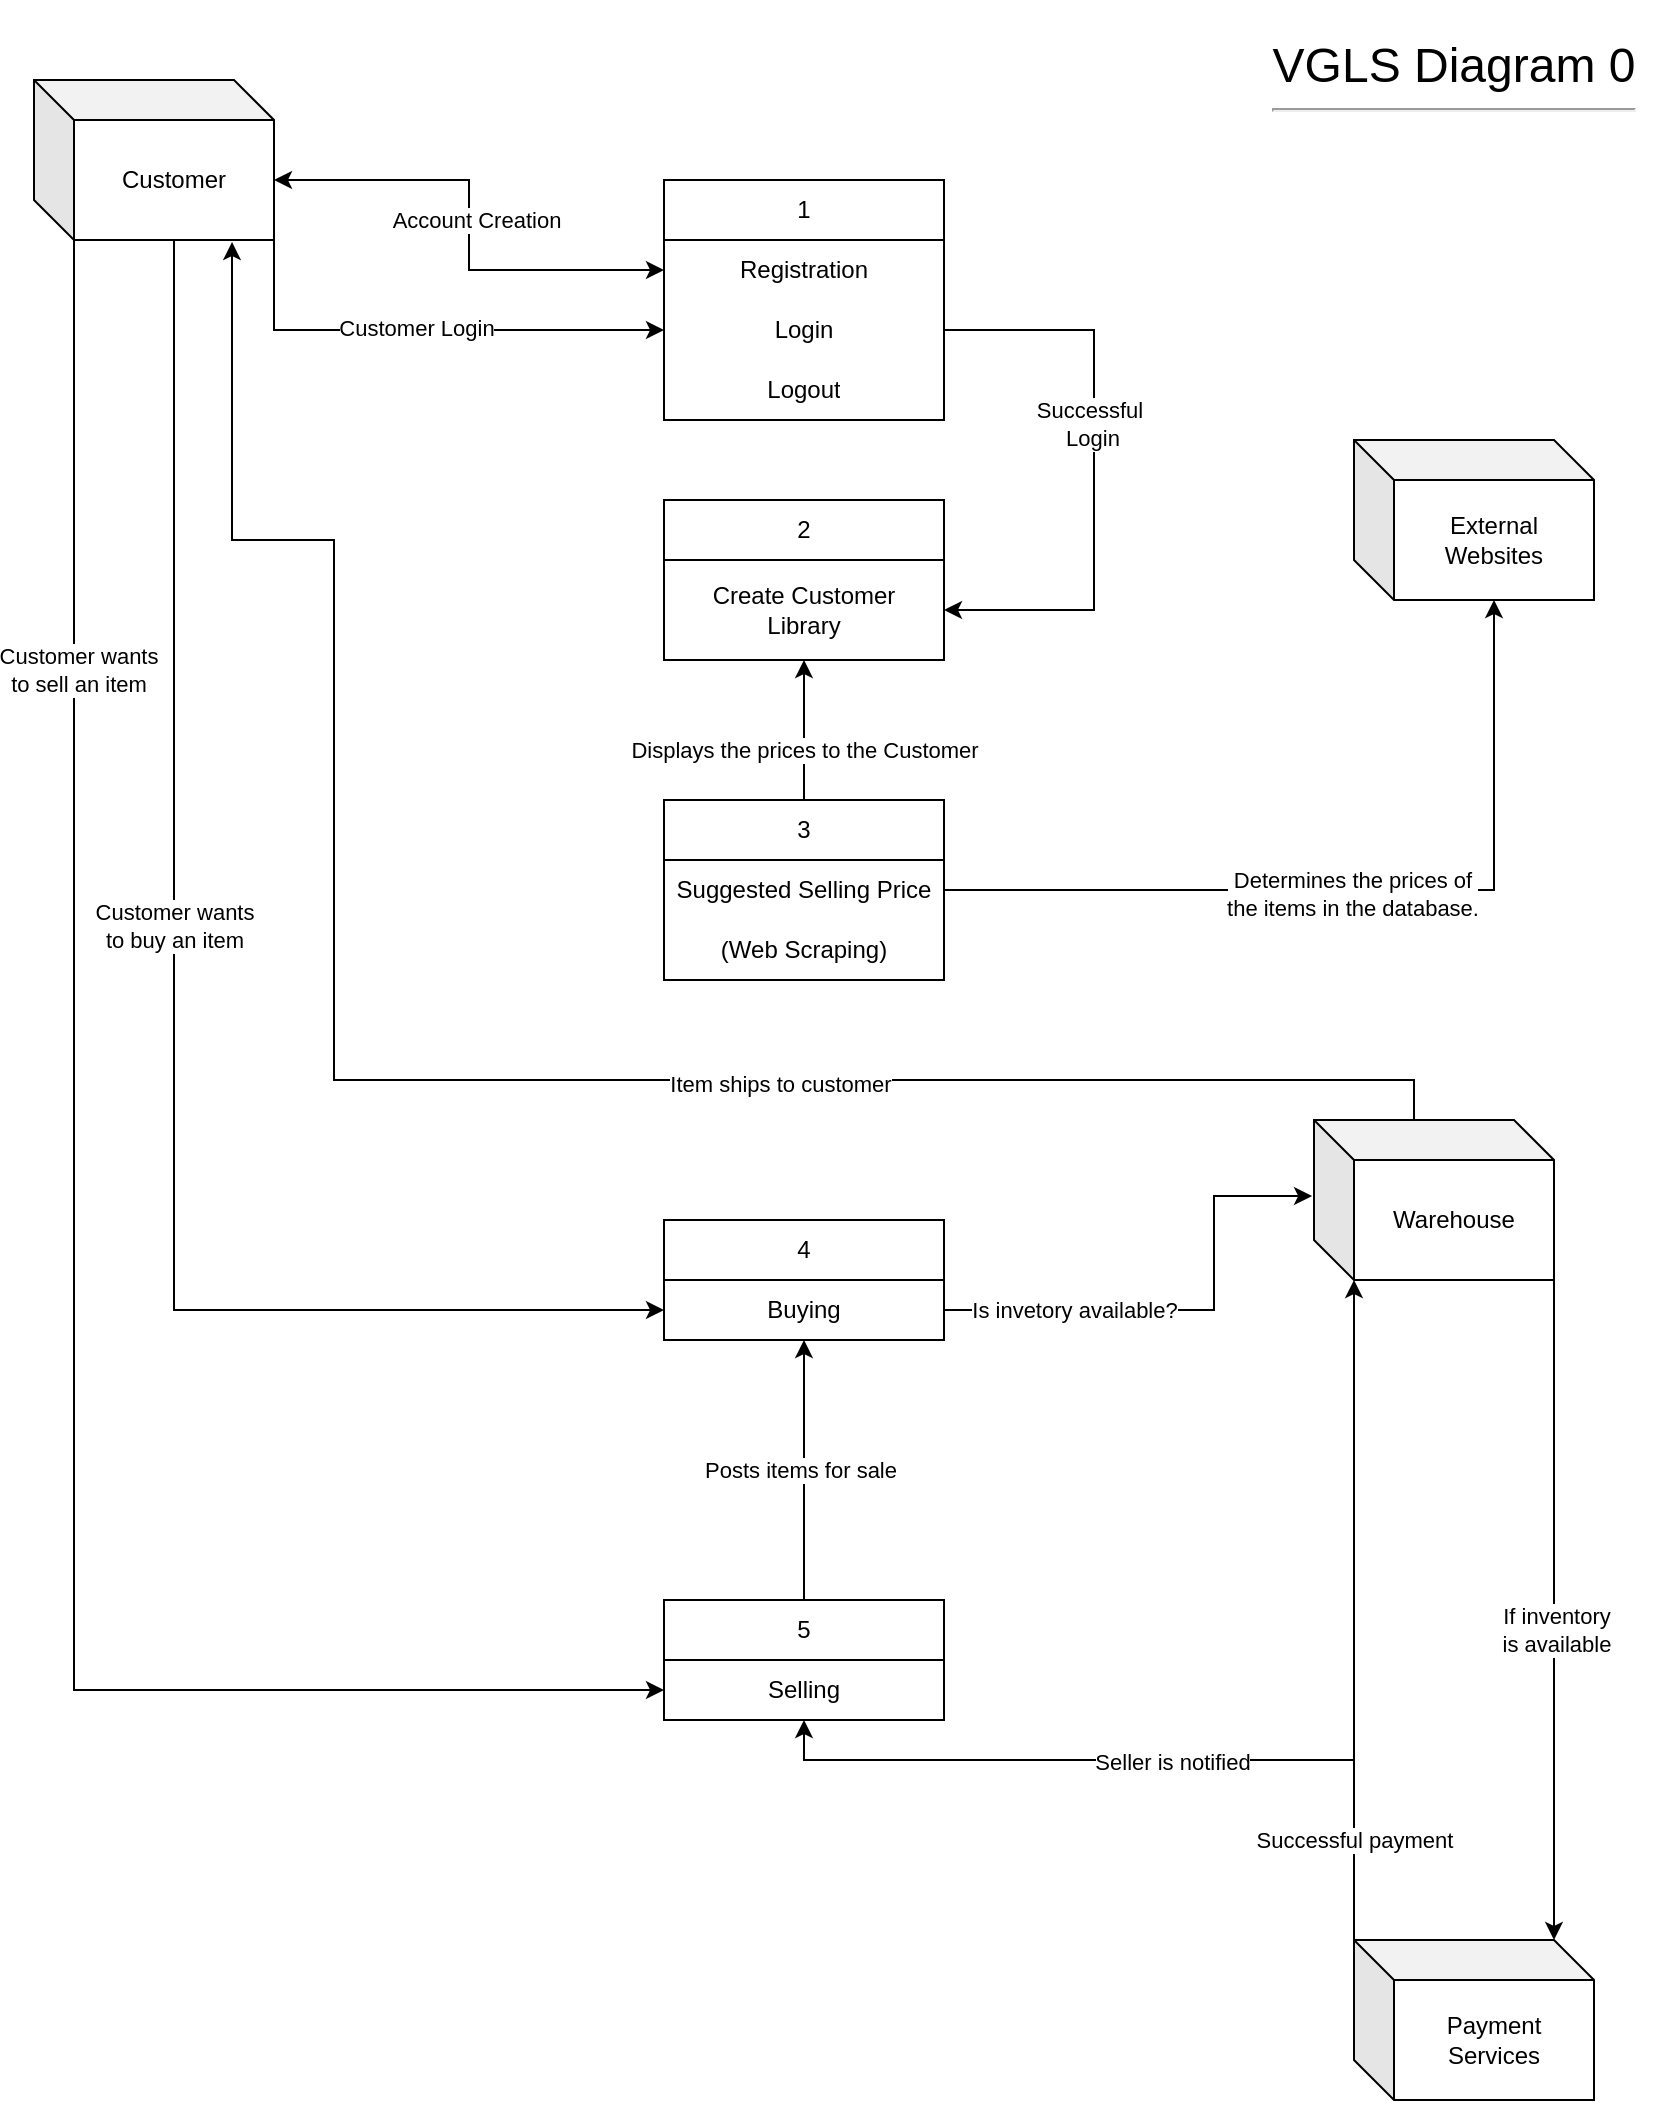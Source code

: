 <mxfile version="23.1.5" type="device">
  <diagram name="Page-1" id="SIQ5RNsjVfq7GVk-LyEg">
    <mxGraphModel dx="1050" dy="717" grid="1" gridSize="10" guides="1" tooltips="1" connect="1" arrows="1" fold="1" page="1" pageScale="1" pageWidth="850" pageHeight="1100" math="0" shadow="0">
      <root>
        <mxCell id="0" />
        <mxCell id="1" parent="0" />
        <mxCell id="G5ltIHc3AZ_b1CdJesKP-31" style="edgeStyle=orthogonalEdgeStyle;rounded=0;orthogonalLoop=1;jettySize=auto;html=1;exitX=0;exitY=0;exitDx=120;exitDy=50;exitPerimeter=0;entryX=0;entryY=0.5;entryDx=0;entryDy=0;startArrow=classic;startFill=1;" parent="1" source="G5ltIHc3AZ_b1CdJesKP-1" target="G5ltIHc3AZ_b1CdJesKP-11" edge="1">
          <mxGeometry relative="1" as="geometry" />
        </mxCell>
        <mxCell id="G5ltIHc3AZ_b1CdJesKP-32" value="Account Creation" style="edgeLabel;html=1;align=center;verticalAlign=middle;resizable=0;points=[];" parent="G5ltIHc3AZ_b1CdJesKP-31" vertex="1" connectable="0">
          <mxGeometry x="-0.096" y="3" relative="1" as="geometry">
            <mxPoint y="9" as="offset" />
          </mxGeometry>
        </mxCell>
        <mxCell id="G5ltIHc3AZ_b1CdJesKP-35" style="edgeStyle=orthogonalEdgeStyle;rounded=0;orthogonalLoop=1;jettySize=auto;html=1;exitX=1;exitY=1;exitDx=0;exitDy=0;exitPerimeter=0;entryX=0;entryY=0.5;entryDx=0;entryDy=0;" parent="1" source="G5ltIHc3AZ_b1CdJesKP-1" target="G5ltIHc3AZ_b1CdJesKP-12" edge="1">
          <mxGeometry relative="1" as="geometry" />
        </mxCell>
        <mxCell id="G5ltIHc3AZ_b1CdJesKP-43" value="Customer Login" style="edgeLabel;html=1;align=center;verticalAlign=middle;resizable=0;points=[];" parent="G5ltIHc3AZ_b1CdJesKP-35" vertex="1" connectable="0">
          <mxGeometry x="-0.033" y="1" relative="1" as="geometry">
            <mxPoint as="offset" />
          </mxGeometry>
        </mxCell>
        <mxCell id="G5ltIHc3AZ_b1CdJesKP-52" style="edgeStyle=orthogonalEdgeStyle;rounded=0;orthogonalLoop=1;jettySize=auto;html=1;exitX=0;exitY=0;exitDx=70;exitDy=80;exitPerimeter=0;" parent="1" source="G5ltIHc3AZ_b1CdJesKP-1" target="G5ltIHc3AZ_b1CdJesKP-23" edge="1">
          <mxGeometry relative="1" as="geometry">
            <Array as="points">
              <mxPoint x="110" y="655" />
            </Array>
          </mxGeometry>
        </mxCell>
        <mxCell id="G5ltIHc3AZ_b1CdJesKP-53" value="Customer wants&lt;br&gt;to buy an item" style="edgeLabel;html=1;align=center;verticalAlign=middle;resizable=0;points=[];" parent="G5ltIHc3AZ_b1CdJesKP-52" vertex="1" connectable="0">
          <mxGeometry x="-0.12" relative="1" as="geometry">
            <mxPoint as="offset" />
          </mxGeometry>
        </mxCell>
        <mxCell id="N1nrrnvXpUSvrLce9-vy-3" style="edgeStyle=orthogonalEdgeStyle;rounded=0;orthogonalLoop=1;jettySize=auto;html=1;exitX=0;exitY=0;exitDx=20;exitDy=80;exitPerimeter=0;entryX=0;entryY=0.5;entryDx=0;entryDy=0;" parent="1" source="G5ltIHc3AZ_b1CdJesKP-1" target="G5ltIHc3AZ_b1CdJesKP-26" edge="1">
          <mxGeometry relative="1" as="geometry">
            <Array as="points">
              <mxPoint x="60" y="845" />
            </Array>
          </mxGeometry>
        </mxCell>
        <mxCell id="N1nrrnvXpUSvrLce9-vy-4" value="Customer wants&lt;br&gt;to sell an item" style="edgeLabel;html=1;align=center;verticalAlign=middle;resizable=0;points=[];" parent="N1nrrnvXpUSvrLce9-vy-3" vertex="1" connectable="0">
          <mxGeometry x="-0.579" y="2" relative="1" as="geometry">
            <mxPoint as="offset" />
          </mxGeometry>
        </mxCell>
        <mxCell id="G5ltIHc3AZ_b1CdJesKP-1" value="Customer" style="shape=cube;whiteSpace=wrap;html=1;boundedLbl=1;backgroundOutline=1;darkOpacity=0.05;darkOpacity2=0.1;" parent="1" vertex="1">
          <mxGeometry x="40" y="40" width="120" height="80" as="geometry" />
        </mxCell>
        <mxCell id="G5ltIHc3AZ_b1CdJesKP-2" value="Warehouse" style="shape=cube;whiteSpace=wrap;html=1;boundedLbl=1;backgroundOutline=1;darkOpacity=0.05;darkOpacity2=0.1;" parent="1" vertex="1">
          <mxGeometry x="680" y="560" width="120" height="80" as="geometry" />
        </mxCell>
        <mxCell id="N1nrrnvXpUSvrLce9-vy-1" style="edgeStyle=orthogonalEdgeStyle;rounded=0;orthogonalLoop=1;jettySize=auto;html=1;exitX=0;exitY=0;exitDx=0;exitDy=0;exitPerimeter=0;" parent="1" source="G5ltIHc3AZ_b1CdJesKP-3" target="G5ltIHc3AZ_b1CdJesKP-25" edge="1">
          <mxGeometry relative="1" as="geometry">
            <Array as="points">
              <mxPoint x="700" y="880" />
              <mxPoint x="425" y="880" />
            </Array>
          </mxGeometry>
        </mxCell>
        <mxCell id="N1nrrnvXpUSvrLce9-vy-2" value="Seller is notified" style="edgeLabel;html=1;align=center;verticalAlign=middle;resizable=0;points=[];" parent="N1nrrnvXpUSvrLce9-vy-1" vertex="1" connectable="0">
          <mxGeometry x="-0.061" y="1" relative="1" as="geometry">
            <mxPoint as="offset" />
          </mxGeometry>
        </mxCell>
        <mxCell id="G5ltIHc3AZ_b1CdJesKP-3" value="Payment &lt;br&gt;Services" style="shape=cube;whiteSpace=wrap;html=1;boundedLbl=1;backgroundOutline=1;darkOpacity=0.05;darkOpacity2=0.1;" parent="1" vertex="1">
          <mxGeometry x="700" y="970" width="120" height="80" as="geometry" />
        </mxCell>
        <mxCell id="G5ltIHc3AZ_b1CdJesKP-10" value="1" style="swimlane;fontStyle=0;childLayout=stackLayout;horizontal=1;startSize=30;horizontalStack=0;resizeParent=1;resizeParentMax=0;resizeLast=0;collapsible=1;marginBottom=0;whiteSpace=wrap;html=1;" parent="1" vertex="1">
          <mxGeometry x="355" y="90" width="140" height="120" as="geometry" />
        </mxCell>
        <mxCell id="G5ltIHc3AZ_b1CdJesKP-11" value="Registration" style="text;strokeColor=none;fillColor=none;align=center;verticalAlign=middle;spacingLeft=4;spacingRight=4;overflow=hidden;points=[[0,0.5],[1,0.5]];portConstraint=eastwest;rotatable=0;whiteSpace=wrap;html=1;" parent="G5ltIHc3AZ_b1CdJesKP-10" vertex="1">
          <mxGeometry y="30" width="140" height="30" as="geometry" />
        </mxCell>
        <mxCell id="G5ltIHc3AZ_b1CdJesKP-12" value="Login" style="text;strokeColor=none;fillColor=none;align=center;verticalAlign=middle;spacingLeft=4;spacingRight=4;overflow=hidden;points=[[0,0.5],[1,0.5]];portConstraint=eastwest;rotatable=0;whiteSpace=wrap;html=1;" parent="G5ltIHc3AZ_b1CdJesKP-10" vertex="1">
          <mxGeometry y="60" width="140" height="30" as="geometry" />
        </mxCell>
        <mxCell id="G5ltIHc3AZ_b1CdJesKP-13" value="Logout" style="text;strokeColor=none;fillColor=none;align=center;verticalAlign=middle;spacingLeft=4;spacingRight=4;overflow=hidden;points=[[0,0.5],[1,0.5]];portConstraint=eastwest;rotatable=0;whiteSpace=wrap;html=1;" parent="G5ltIHc3AZ_b1CdJesKP-10" vertex="1">
          <mxGeometry y="90" width="140" height="30" as="geometry" />
        </mxCell>
        <mxCell id="G5ltIHc3AZ_b1CdJesKP-18" value="2" style="swimlane;fontStyle=0;childLayout=stackLayout;horizontal=1;startSize=30;horizontalStack=0;resizeParent=1;resizeParentMax=0;resizeLast=0;collapsible=1;marginBottom=0;whiteSpace=wrap;html=1;" parent="1" vertex="1">
          <mxGeometry x="355" y="250" width="140" height="80" as="geometry" />
        </mxCell>
        <mxCell id="G5ltIHc3AZ_b1CdJesKP-19" value="Create Customer&lt;br&gt;Library" style="text;strokeColor=none;fillColor=none;align=center;verticalAlign=middle;spacingLeft=4;spacingRight=4;overflow=hidden;points=[[0,0.5],[1,0.5]];portConstraint=eastwest;rotatable=0;whiteSpace=wrap;html=1;" parent="G5ltIHc3AZ_b1CdJesKP-18" vertex="1">
          <mxGeometry y="30" width="140" height="50" as="geometry" />
        </mxCell>
        <mxCell id="G5ltIHc3AZ_b1CdJesKP-22" value="4" style="swimlane;fontStyle=0;childLayout=stackLayout;horizontal=1;startSize=30;horizontalStack=0;resizeParent=1;resizeParentMax=0;resizeLast=0;collapsible=1;marginBottom=0;whiteSpace=wrap;html=1;" parent="1" vertex="1">
          <mxGeometry x="355" y="610" width="140" height="60" as="geometry" />
        </mxCell>
        <mxCell id="G5ltIHc3AZ_b1CdJesKP-23" value="Buying" style="text;strokeColor=none;fillColor=none;align=center;verticalAlign=middle;spacingLeft=4;spacingRight=4;overflow=hidden;points=[[0,0.5],[1,0.5]];portConstraint=eastwest;rotatable=0;whiteSpace=wrap;html=1;" parent="G5ltIHc3AZ_b1CdJesKP-22" vertex="1">
          <mxGeometry y="30" width="140" height="30" as="geometry" />
        </mxCell>
        <mxCell id="N1nrrnvXpUSvrLce9-vy-5" style="edgeStyle=orthogonalEdgeStyle;rounded=0;orthogonalLoop=1;jettySize=auto;html=1;exitX=0.5;exitY=0;exitDx=0;exitDy=0;" parent="1" source="G5ltIHc3AZ_b1CdJesKP-25" target="G5ltIHc3AZ_b1CdJesKP-22" edge="1">
          <mxGeometry relative="1" as="geometry" />
        </mxCell>
        <mxCell id="N1nrrnvXpUSvrLce9-vy-6" value="Posts items for sale" style="edgeLabel;html=1;align=center;verticalAlign=middle;resizable=0;points=[];" parent="N1nrrnvXpUSvrLce9-vy-5" vertex="1" connectable="0">
          <mxGeometry y="2" relative="1" as="geometry">
            <mxPoint as="offset" />
          </mxGeometry>
        </mxCell>
        <mxCell id="G5ltIHc3AZ_b1CdJesKP-25" value="5" style="swimlane;fontStyle=0;childLayout=stackLayout;horizontal=1;startSize=30;horizontalStack=0;resizeParent=1;resizeParentMax=0;resizeLast=0;collapsible=1;marginBottom=0;whiteSpace=wrap;html=1;" parent="1" vertex="1">
          <mxGeometry x="355" y="800" width="140" height="60" as="geometry" />
        </mxCell>
        <mxCell id="G5ltIHc3AZ_b1CdJesKP-26" value="Selling" style="text;strokeColor=none;fillColor=none;align=center;verticalAlign=middle;spacingLeft=4;spacingRight=4;overflow=hidden;points=[[0,0.5],[1,0.5]];portConstraint=eastwest;rotatable=0;whiteSpace=wrap;html=1;" parent="G5ltIHc3AZ_b1CdJesKP-25" vertex="1">
          <mxGeometry y="30" width="140" height="30" as="geometry" />
        </mxCell>
        <mxCell id="G5ltIHc3AZ_b1CdJesKP-39" value="External&lt;br&gt;Websites" style="shape=cube;whiteSpace=wrap;html=1;boundedLbl=1;backgroundOutline=1;darkOpacity=0.05;darkOpacity2=0.1;" parent="1" vertex="1">
          <mxGeometry x="700" y="220" width="120" height="80" as="geometry" />
        </mxCell>
        <mxCell id="G5ltIHc3AZ_b1CdJesKP-50" style="edgeStyle=orthogonalEdgeStyle;rounded=0;orthogonalLoop=1;jettySize=auto;html=1;exitX=0.5;exitY=0;exitDx=0;exitDy=0;" parent="1" source="G5ltIHc3AZ_b1CdJesKP-40" target="G5ltIHc3AZ_b1CdJesKP-18" edge="1">
          <mxGeometry relative="1" as="geometry" />
        </mxCell>
        <mxCell id="G5ltIHc3AZ_b1CdJesKP-51" value="Displays the prices to the Customer" style="edgeLabel;html=1;align=center;verticalAlign=middle;resizable=0;points=[];" parent="G5ltIHc3AZ_b1CdJesKP-50" vertex="1" connectable="0">
          <mxGeometry x="-0.286" relative="1" as="geometry">
            <mxPoint as="offset" />
          </mxGeometry>
        </mxCell>
        <mxCell id="G5ltIHc3AZ_b1CdJesKP-40" value="3" style="swimlane;fontStyle=0;childLayout=stackLayout;horizontal=1;startSize=30;horizontalStack=0;resizeParent=1;resizeParentMax=0;resizeLast=0;collapsible=1;marginBottom=0;whiteSpace=wrap;html=1;" parent="1" vertex="1">
          <mxGeometry x="355" y="400" width="140" height="90" as="geometry" />
        </mxCell>
        <mxCell id="G5ltIHc3AZ_b1CdJesKP-41" value="Suggested Selling Price" style="text;strokeColor=none;fillColor=none;align=center;verticalAlign=middle;spacingLeft=4;spacingRight=4;overflow=hidden;points=[[0,0.5],[1,0.5]];portConstraint=eastwest;rotatable=0;whiteSpace=wrap;html=1;" parent="G5ltIHc3AZ_b1CdJesKP-40" vertex="1">
          <mxGeometry y="30" width="140" height="30" as="geometry" />
        </mxCell>
        <mxCell id="G5ltIHc3AZ_b1CdJesKP-42" value="(Web Scraping)" style="text;strokeColor=none;fillColor=none;align=center;verticalAlign=middle;spacingLeft=4;spacingRight=4;overflow=hidden;points=[[0,0.5],[1,0.5]];portConstraint=eastwest;rotatable=0;whiteSpace=wrap;html=1;" parent="G5ltIHc3AZ_b1CdJesKP-40" vertex="1">
          <mxGeometry y="60" width="140" height="30" as="geometry" />
        </mxCell>
        <mxCell id="G5ltIHc3AZ_b1CdJesKP-44" style="edgeStyle=orthogonalEdgeStyle;rounded=0;orthogonalLoop=1;jettySize=auto;html=1;exitX=1;exitY=0.5;exitDx=0;exitDy=0;entryX=1;entryY=0.5;entryDx=0;entryDy=0;" parent="1" source="G5ltIHc3AZ_b1CdJesKP-12" target="G5ltIHc3AZ_b1CdJesKP-19" edge="1">
          <mxGeometry relative="1" as="geometry">
            <Array as="points">
              <mxPoint x="570" y="165" />
              <mxPoint x="570" y="305" />
            </Array>
          </mxGeometry>
        </mxCell>
        <mxCell id="G5ltIHc3AZ_b1CdJesKP-45" value="Successful&amp;nbsp;&lt;br&gt;Login" style="edgeLabel;html=1;align=center;verticalAlign=middle;resizable=0;points=[];" parent="G5ltIHc3AZ_b1CdJesKP-44" vertex="1" connectable="0">
          <mxGeometry x="-0.159" y="-1" relative="1" as="geometry">
            <mxPoint as="offset" />
          </mxGeometry>
        </mxCell>
        <mxCell id="G5ltIHc3AZ_b1CdJesKP-48" style="edgeStyle=orthogonalEdgeStyle;rounded=0;orthogonalLoop=1;jettySize=auto;html=1;entryX=0;entryY=0;entryDx=70;entryDy=80;entryPerimeter=0;" parent="1" source="G5ltIHc3AZ_b1CdJesKP-40" target="G5ltIHc3AZ_b1CdJesKP-39" edge="1">
          <mxGeometry relative="1" as="geometry" />
        </mxCell>
        <mxCell id="G5ltIHc3AZ_b1CdJesKP-49" value="Determines the prices of &lt;br&gt;the items in the database." style="edgeLabel;html=1;align=center;verticalAlign=middle;resizable=0;points=[];" parent="G5ltIHc3AZ_b1CdJesKP-48" vertex="1" connectable="0">
          <mxGeometry x="-0.032" y="-2" relative="1" as="geometry">
            <mxPoint as="offset" />
          </mxGeometry>
        </mxCell>
        <mxCell id="G5ltIHc3AZ_b1CdJesKP-54" style="edgeStyle=orthogonalEdgeStyle;rounded=0;orthogonalLoop=1;jettySize=auto;html=1;exitX=1;exitY=0.5;exitDx=0;exitDy=0;entryX=-0.008;entryY=0.475;entryDx=0;entryDy=0;entryPerimeter=0;" parent="1" source="G5ltIHc3AZ_b1CdJesKP-23" target="G5ltIHc3AZ_b1CdJesKP-2" edge="1">
          <mxGeometry relative="1" as="geometry">
            <Array as="points">
              <mxPoint x="630" y="655" />
              <mxPoint x="630" y="598" />
            </Array>
          </mxGeometry>
        </mxCell>
        <mxCell id="G5ltIHc3AZ_b1CdJesKP-55" value="Is invetory available?" style="edgeLabel;html=1;align=center;verticalAlign=middle;resizable=0;points=[];" parent="G5ltIHc3AZ_b1CdJesKP-54" vertex="1" connectable="0">
          <mxGeometry x="0.206" y="1" relative="1" as="geometry">
            <mxPoint x="-69" y="10" as="offset" />
          </mxGeometry>
        </mxCell>
        <mxCell id="G5ltIHc3AZ_b1CdJesKP-56" style="edgeStyle=orthogonalEdgeStyle;rounded=0;orthogonalLoop=1;jettySize=auto;html=1;exitX=1;exitY=1;exitDx=0;exitDy=0;exitPerimeter=0;entryX=0;entryY=0;entryDx=100;entryDy=0;entryPerimeter=0;" parent="1" source="G5ltIHc3AZ_b1CdJesKP-2" target="G5ltIHc3AZ_b1CdJesKP-3" edge="1">
          <mxGeometry relative="1" as="geometry">
            <Array as="points">
              <mxPoint x="800" y="870" />
              <mxPoint x="800" y="870" />
            </Array>
          </mxGeometry>
        </mxCell>
        <mxCell id="G5ltIHc3AZ_b1CdJesKP-57" value="If inventory &lt;br&gt;is available" style="edgeLabel;html=1;align=center;verticalAlign=middle;resizable=0;points=[];" parent="G5ltIHc3AZ_b1CdJesKP-56" vertex="1" connectable="0">
          <mxGeometry x="0.062" y="1" relative="1" as="geometry">
            <mxPoint as="offset" />
          </mxGeometry>
        </mxCell>
        <mxCell id="G5ltIHc3AZ_b1CdJesKP-58" style="edgeStyle=orthogonalEdgeStyle;rounded=0;orthogonalLoop=1;jettySize=auto;html=1;exitX=0;exitY=0;exitDx=0;exitDy=0;exitPerimeter=0;entryX=0;entryY=0;entryDx=20;entryDy=80;entryPerimeter=0;" parent="1" source="G5ltIHc3AZ_b1CdJesKP-3" target="G5ltIHc3AZ_b1CdJesKP-2" edge="1">
          <mxGeometry relative="1" as="geometry">
            <Array as="points">
              <mxPoint x="700" y="860" />
              <mxPoint x="700" y="860" />
            </Array>
          </mxGeometry>
        </mxCell>
        <mxCell id="G5ltIHc3AZ_b1CdJesKP-59" value="Successful payment" style="edgeLabel;html=1;align=center;verticalAlign=middle;resizable=0;points=[];" parent="G5ltIHc3AZ_b1CdJesKP-58" vertex="1" connectable="0">
          <mxGeometry x="-0.116" y="-2" relative="1" as="geometry">
            <mxPoint x="-2" y="96" as="offset" />
          </mxGeometry>
        </mxCell>
        <mxCell id="N1nrrnvXpUSvrLce9-vy-8" style="edgeStyle=orthogonalEdgeStyle;rounded=0;orthogonalLoop=1;jettySize=auto;html=1;exitX=0;exitY=0;exitDx=50;exitDy=0;exitPerimeter=0;entryX=0.825;entryY=1.013;entryDx=0;entryDy=0;entryPerimeter=0;" parent="1" source="G5ltIHc3AZ_b1CdJesKP-2" target="G5ltIHc3AZ_b1CdJesKP-1" edge="1">
          <mxGeometry relative="1" as="geometry">
            <Array as="points">
              <mxPoint x="730" y="540" />
              <mxPoint x="190" y="540" />
              <mxPoint x="190" y="270" />
              <mxPoint x="139" y="270" />
            </Array>
          </mxGeometry>
        </mxCell>
        <mxCell id="N1nrrnvXpUSvrLce9-vy-9" value="Item ships to customer" style="edgeLabel;html=1;align=center;verticalAlign=middle;resizable=0;points=[];" parent="N1nrrnvXpUSvrLce9-vy-8" vertex="1" connectable="0">
          <mxGeometry x="-0.346" y="2" relative="1" as="geometry">
            <mxPoint as="offset" />
          </mxGeometry>
        </mxCell>
        <mxCell id="DdJYltztoeetvpgtByC7-1" value="&lt;font style=&quot;font-size: 24px;&quot;&gt;VGLS Diagram 0&lt;/font&gt;&lt;hr&gt;" style="text;html=1;align=center;verticalAlign=middle;whiteSpace=wrap;rounded=0;" vertex="1" parent="1">
          <mxGeometry x="650" width="200" height="80" as="geometry" />
        </mxCell>
      </root>
    </mxGraphModel>
  </diagram>
</mxfile>
